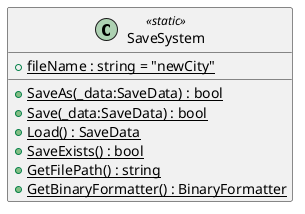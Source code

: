 @startuml
class SaveSystem <<static>> {
    + {static} fileName : string = "newCity"
    + {static} SaveAs(_data:SaveData) : bool
    + {static} Save(_data:SaveData) : bool
    + {static} Load() : SaveData
    + {static} SaveExists() : bool
    + {static} GetFilePath() : string
    + {static} GetBinaryFormatter() : BinaryFormatter
}
@enduml
